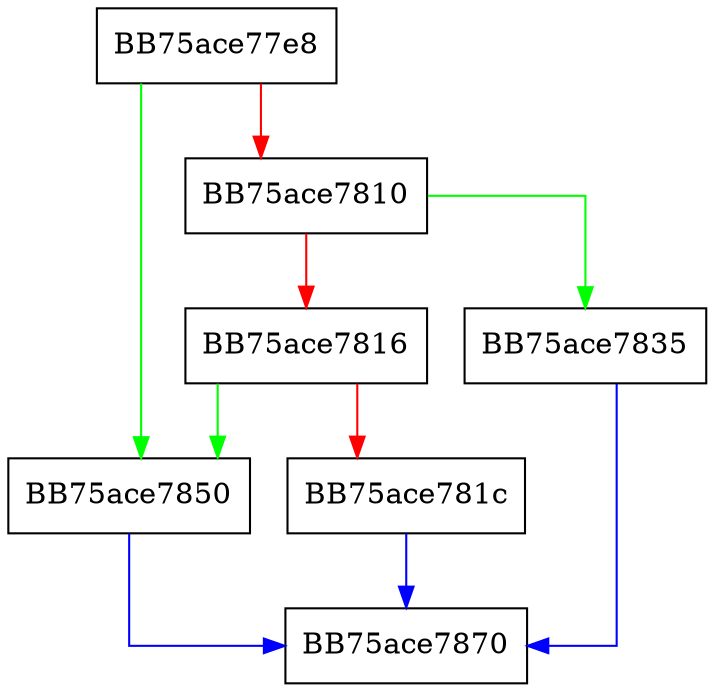 digraph any {
  node [shape="box"];
  graph [splines=ortho];
  BB75ace77e8 -> BB75ace7850 [color="green"];
  BB75ace77e8 -> BB75ace7810 [color="red"];
  BB75ace7810 -> BB75ace7835 [color="green"];
  BB75ace7810 -> BB75ace7816 [color="red"];
  BB75ace7816 -> BB75ace7850 [color="green"];
  BB75ace7816 -> BB75ace781c [color="red"];
  BB75ace781c -> BB75ace7870 [color="blue"];
  BB75ace7835 -> BB75ace7870 [color="blue"];
  BB75ace7850 -> BB75ace7870 [color="blue"];
}